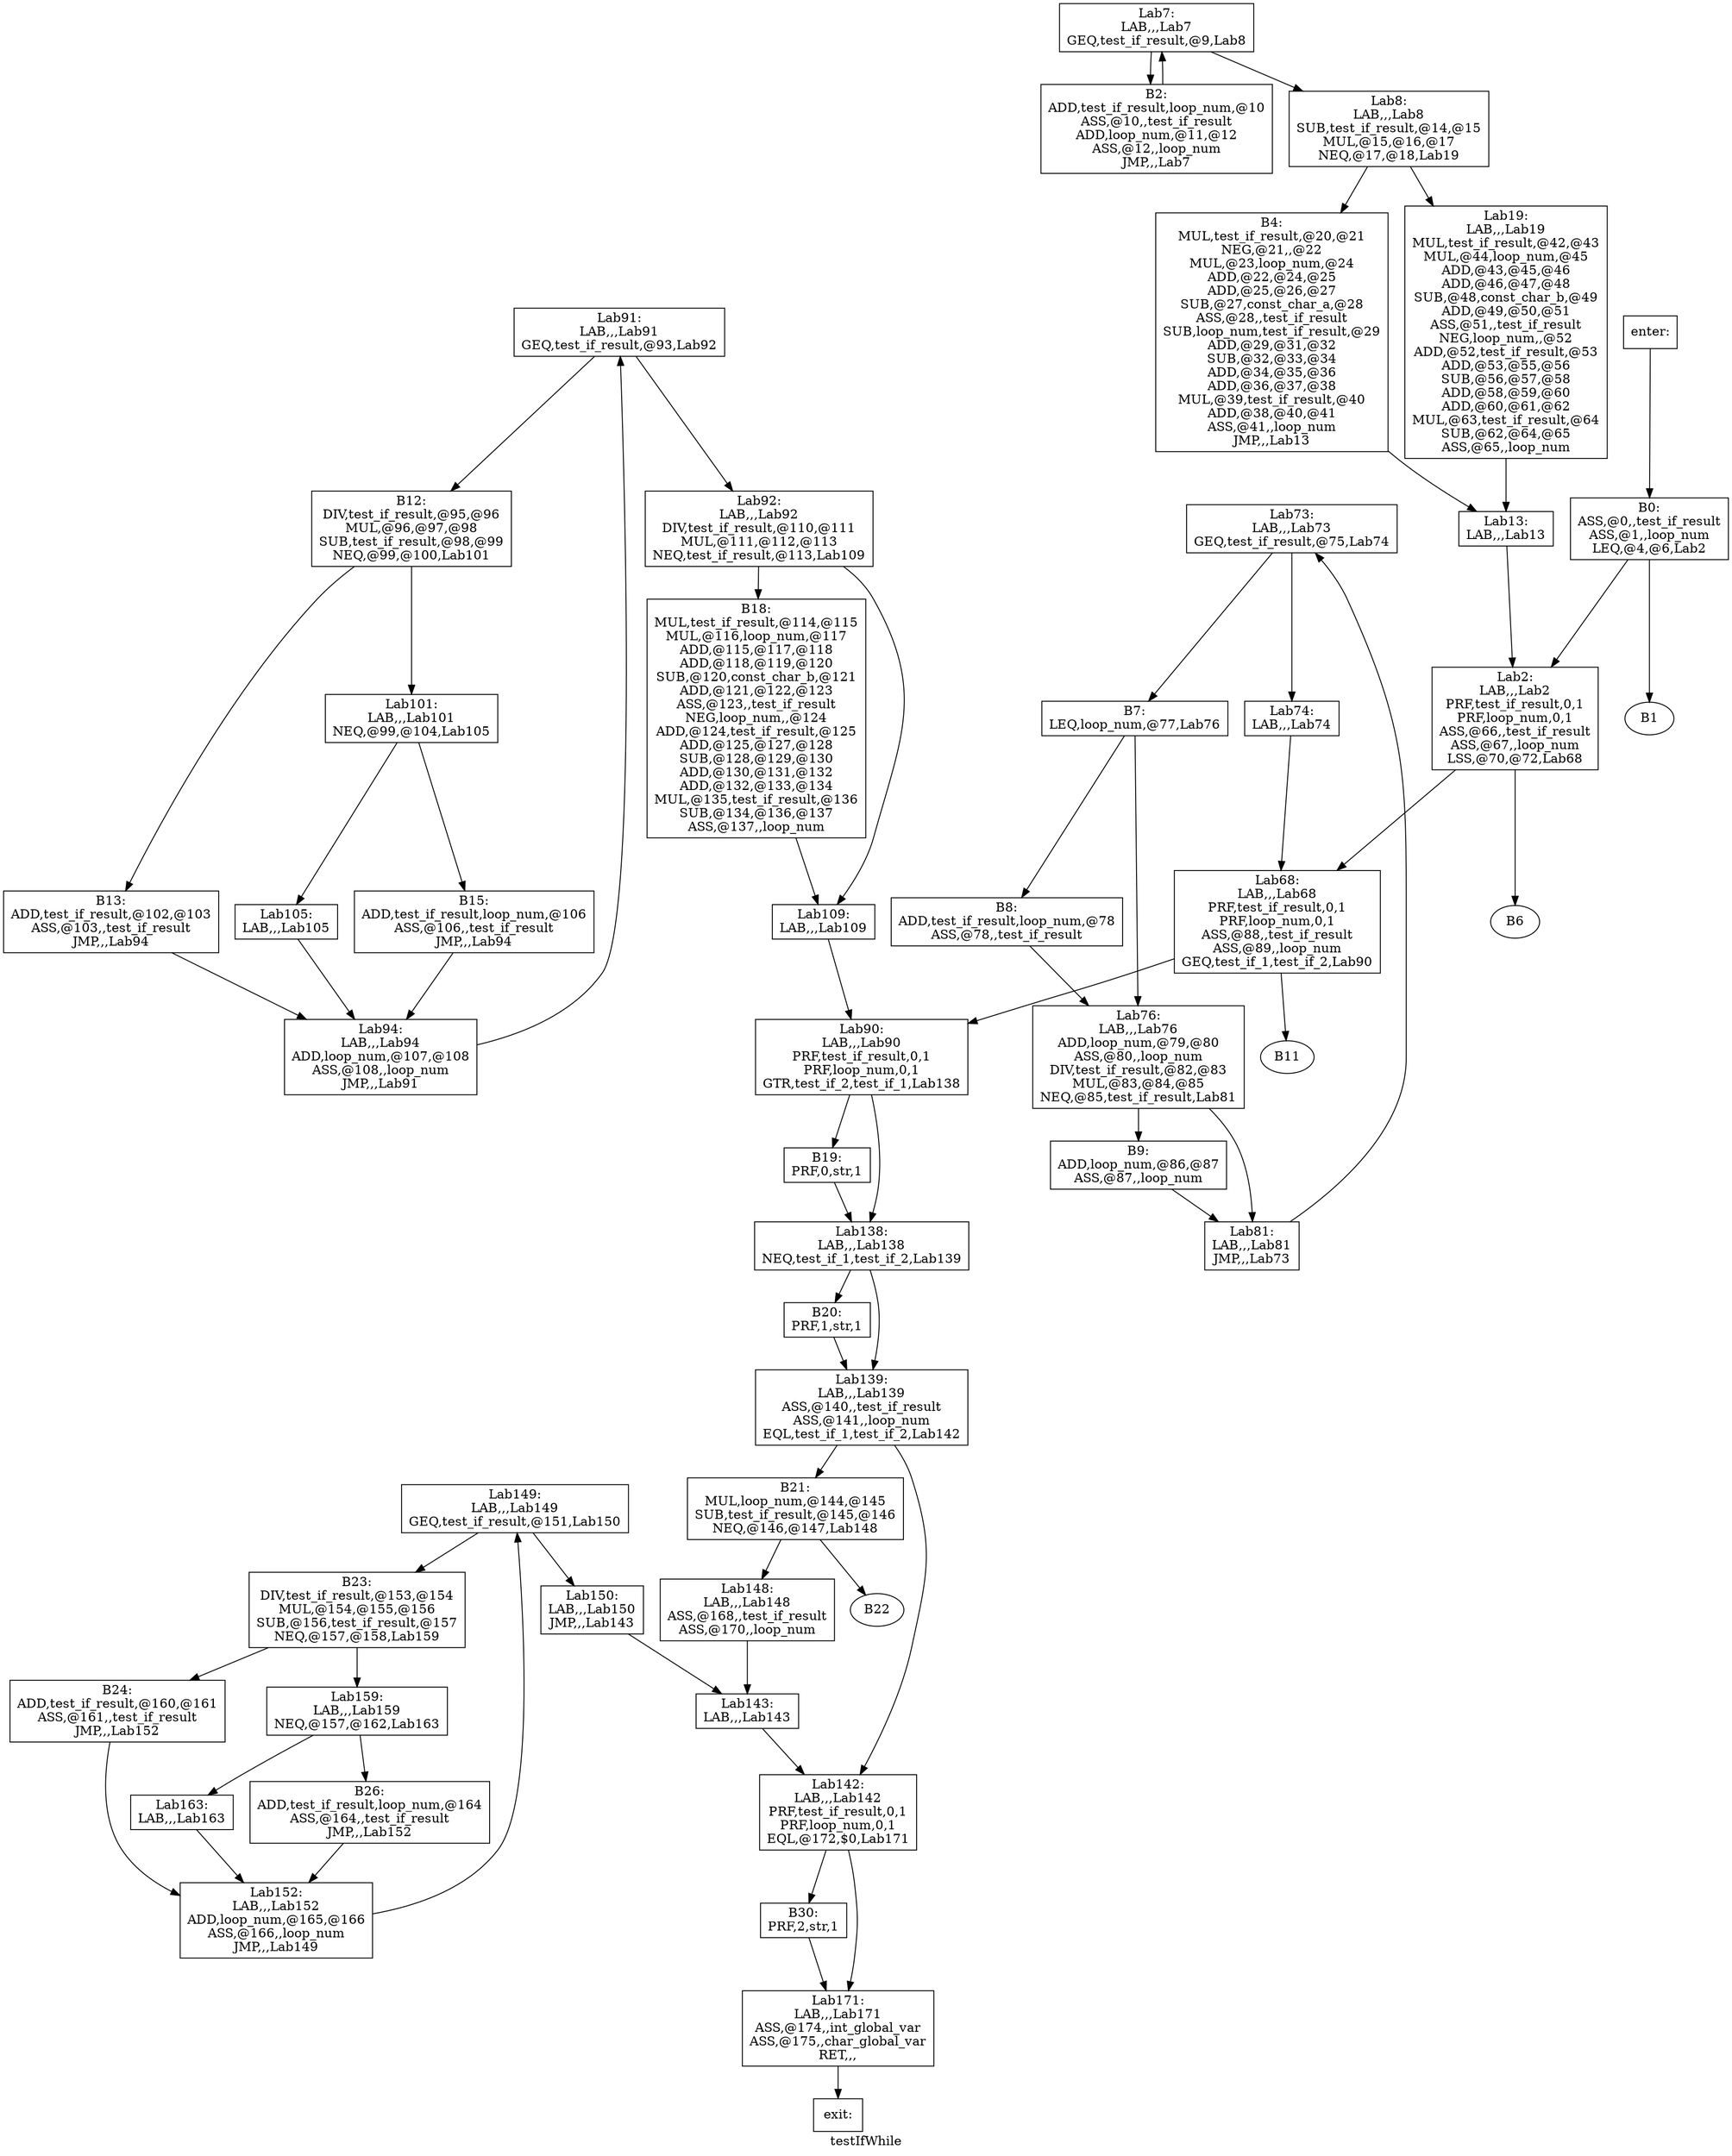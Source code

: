 digraph testIfWhile{
label =testIfWhile
B0[label="B0:\nASS,@0,,test_if_result\nASS,@1,,loop_num\nLEQ,@4,@6,Lab2\n" shape=box]
B12[label="B12:\nDIV,test_if_result,@95,@96\nMUL,@96,@97,@98\nSUB,test_if_result,@98,@99\nNEQ,@99,@100,Lab101\n" shape=box]
B13[label="B13:\nADD,test_if_result,@102,@103\nASS,@103,,test_if_result\nJMP,,,Lab94\n" shape=box]
B15[label="B15:\nADD,test_if_result,loop_num,@106\nASS,@106,,test_if_result\nJMP,,,Lab94\n" shape=box]
B18[label="B18:\nMUL,test_if_result,@114,@115\nMUL,@116,loop_num,@117\nADD,@115,@117,@118\nADD,@118,@119,@120\nSUB,@120,const_char_b,@121\nADD,@121,@122,@123\nASS,@123,,test_if_result\nNEG,loop_num,,@124\nADD,@124,test_if_result,@125\nADD,@125,@127,@128\nSUB,@128,@129,@130\nADD,@130,@131,@132\nADD,@132,@133,@134\nMUL,@135,test_if_result,@136\nSUB,@134,@136,@137\nASS,@137,,loop_num\n" shape=box]
B19[label="B19:\nPRF,0,str,1\n" shape=box]
B2[label="B2:\nADD,test_if_result,loop_num,@10\nASS,@10,,test_if_result\nADD,loop_num,@11,@12\nASS,@12,,loop_num\nJMP,,,Lab7\n" shape=box]
B20[label="B20:\nPRF,1,str,1\n" shape=box]
B21[label="B21:\nMUL,loop_num,@144,@145\nSUB,test_if_result,@145,@146\nNEQ,@146,@147,Lab148\n" shape=box]
B23[label="B23:\nDIV,test_if_result,@153,@154\nMUL,@154,@155,@156\nSUB,@156,test_if_result,@157\nNEQ,@157,@158,Lab159\n" shape=box]
B24[label="B24:\nADD,test_if_result,@160,@161\nASS,@161,,test_if_result\nJMP,,,Lab152\n" shape=box]
B26[label="B26:\nADD,test_if_result,loop_num,@164\nASS,@164,,test_if_result\nJMP,,,Lab152\n" shape=box]
B30[label="B30:\nPRF,2,str,1\n" shape=box]
B4[label="B4:\nMUL,test_if_result,@20,@21\nNEG,@21,,@22\nMUL,@23,loop_num,@24\nADD,@22,@24,@25\nADD,@25,@26,@27\nSUB,@27,const_char_a,@28\nASS,@28,,test_if_result\nSUB,loop_num,test_if_result,@29\nADD,@29,@31,@32\nSUB,@32,@33,@34\nADD,@34,@35,@36\nADD,@36,@37,@38\nMUL,@39,test_if_result,@40\nADD,@38,@40,@41\nASS,@41,,loop_num\nJMP,,,Lab13\n" shape=box]
B7[label="B7:\nLEQ,loop_num,@77,Lab76\n" shape=box]
B8[label="B8:\nADD,test_if_result,loop_num,@78\nASS,@78,,test_if_result\n" shape=box]
B9[label="B9:\nADD,loop_num,@86,@87\nASS,@87,,loop_num\n" shape=box]
Lab101[label="Lab101:\nLAB,,,Lab101\nNEQ,@99,@104,Lab105\n" shape=box]
Lab105[label="Lab105:\nLAB,,,Lab105\n" shape=box]
Lab109[label="Lab109:\nLAB,,,Lab109\n" shape=box]
Lab13[label="Lab13:\nLAB,,,Lab13\n" shape=box]
Lab138[label="Lab138:\nLAB,,,Lab138\nNEQ,test_if_1,test_if_2,Lab139\n" shape=box]
Lab139[label="Lab139:\nLAB,,,Lab139\nASS,@140,,test_if_result\nASS,@141,,loop_num\nEQL,test_if_1,test_if_2,Lab142\n" shape=box]
Lab142[label="Lab142:\nLAB,,,Lab142\nPRF,test_if_result,0,1\nPRF,loop_num,0,1\nEQL,@172,$0,Lab171\n" shape=box]
Lab143[label="Lab143:\nLAB,,,Lab143\n" shape=box]
Lab148[label="Lab148:\nLAB,,,Lab148\nASS,@168,,test_if_result\nASS,@170,,loop_num\n" shape=box]
Lab149[label="Lab149:\nLAB,,,Lab149\nGEQ,test_if_result,@151,Lab150\n" shape=box]
Lab150[label="Lab150:\nLAB,,,Lab150\nJMP,,,Lab143\n" shape=box]
Lab152[label="Lab152:\nLAB,,,Lab152\nADD,loop_num,@165,@166\nASS,@166,,loop_num\nJMP,,,Lab149\n" shape=box]
Lab159[label="Lab159:\nLAB,,,Lab159\nNEQ,@157,@162,Lab163\n" shape=box]
Lab163[label="Lab163:\nLAB,,,Lab163\n" shape=box]
Lab171[label="Lab171:\nLAB,,,Lab171\nASS,@174,,int_global_var\nASS,@175,,char_global_var\nRET,,,\n" shape=box]
Lab19[label="Lab19:\nLAB,,,Lab19\nMUL,test_if_result,@42,@43\nMUL,@44,loop_num,@45\nADD,@43,@45,@46\nADD,@46,@47,@48\nSUB,@48,const_char_b,@49\nADD,@49,@50,@51\nASS,@51,,test_if_result\nNEG,loop_num,,@52\nADD,@52,test_if_result,@53\nADD,@53,@55,@56\nSUB,@56,@57,@58\nADD,@58,@59,@60\nADD,@60,@61,@62\nMUL,@63,test_if_result,@64\nSUB,@62,@64,@65\nASS,@65,,loop_num\n" shape=box]
Lab2[label="Lab2:\nLAB,,,Lab2\nPRF,test_if_result,0,1\nPRF,loop_num,0,1\nASS,@66,,test_if_result\nASS,@67,,loop_num\nLSS,@70,@72,Lab68\n" shape=box]
Lab68[label="Lab68:\nLAB,,,Lab68\nPRF,test_if_result,0,1\nPRF,loop_num,0,1\nASS,@88,,test_if_result\nASS,@89,,loop_num\nGEQ,test_if_1,test_if_2,Lab90\n" shape=box]
Lab7[label="Lab7:\nLAB,,,Lab7\nGEQ,test_if_result,@9,Lab8\n" shape=box]
Lab73[label="Lab73:\nLAB,,,Lab73\nGEQ,test_if_result,@75,Lab74\n" shape=box]
Lab74[label="Lab74:\nLAB,,,Lab74\n" shape=box]
Lab76[label="Lab76:\nLAB,,,Lab76\nADD,loop_num,@79,@80\nASS,@80,,loop_num\nDIV,test_if_result,@82,@83\nMUL,@83,@84,@85\nNEQ,@85,test_if_result,Lab81\n" shape=box]
Lab8[label="Lab8:\nLAB,,,Lab8\nSUB,test_if_result,@14,@15\nMUL,@15,@16,@17\nNEQ,@17,@18,Lab19\n" shape=box]
Lab81[label="Lab81:\nLAB,,,Lab81\nJMP,,,Lab73\n" shape=box]
Lab90[label="Lab90:\nLAB,,,Lab90\nPRF,test_if_result,0,1\nPRF,loop_num,0,1\nGTR,test_if_2,test_if_1,Lab138\n" shape=box]
Lab91[label="Lab91:\nLAB,,,Lab91\nGEQ,test_if_result,@93,Lab92\n" shape=box]
Lab92[label="Lab92:\nLAB,,,Lab92\nDIV,test_if_result,@110,@111\nMUL,@111,@112,@113\nNEQ,test_if_result,@113,Lab109\n" shape=box]
Lab94[label="Lab94:\nLAB,,,Lab94\nADD,loop_num,@107,@108\nASS,@108,,loop_num\nJMP,,,Lab91\n" shape=box]
enter[label="enter:\n" shape=box]
exit[label="exit:\n" shape=box]
B0->B1
B0->Lab2
B12->B13
B12->Lab101
B13->Lab94
B15->Lab94
B18->Lab109
B19->Lab138
B2->Lab7
B20->Lab139
B21->B22
B21->Lab148
B23->B24
B23->Lab159
B24->Lab152
B26->Lab152
B30->Lab171
B4->Lab13
B7->B8
B7->Lab76
B8->Lab76
B9->Lab81
Lab101->B15
Lab101->Lab105
Lab105->Lab94
Lab109->Lab90
Lab13->Lab2
Lab138->B20
Lab138->Lab139
Lab139->B21
Lab139->Lab142
Lab142->B30
Lab142->Lab171
Lab143->Lab142
Lab148->Lab143
Lab149->B23
Lab149->Lab150
Lab150->Lab143
Lab152->Lab149
Lab159->B26
Lab159->Lab163
Lab163->Lab152
Lab171->exit
Lab19->Lab13
Lab2->B6
Lab2->Lab68
Lab68->B11
Lab68->Lab90
Lab7->B2
Lab7->Lab8
Lab73->B7
Lab73->Lab74
Lab74->Lab68
Lab76->B9
Lab76->Lab81
Lab8->B4
Lab8->Lab19
Lab81->Lab73
Lab90->B19
Lab90->Lab138
Lab91->B12
Lab91->Lab92
Lab92->B18
Lab92->Lab109
Lab94->Lab91
enter->B0
}
